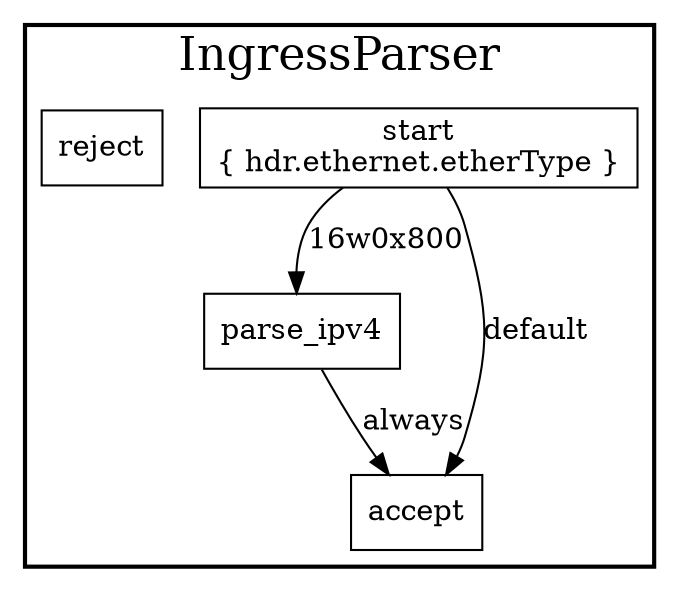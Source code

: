 digraph IngressParser {
subgraph clusterIngressParser {
graph [
fontsize="22pt", label=IngressParser, style=bold];
0[label="start
{ hdr.ethernet.etherType }", margin="", shape=rectangle, style=solid];
1[label=parse_ipv4, margin="", shape=rectangle, style=solid];
2[label=accept, margin="", shape=rectangle, style=solid];
3[label=reject, margin="", shape=rectangle, style=solid];
0 -> 1[label="16w0x800"];
0 -> 2[label=default];
1 -> 2[label=always];
}
}
